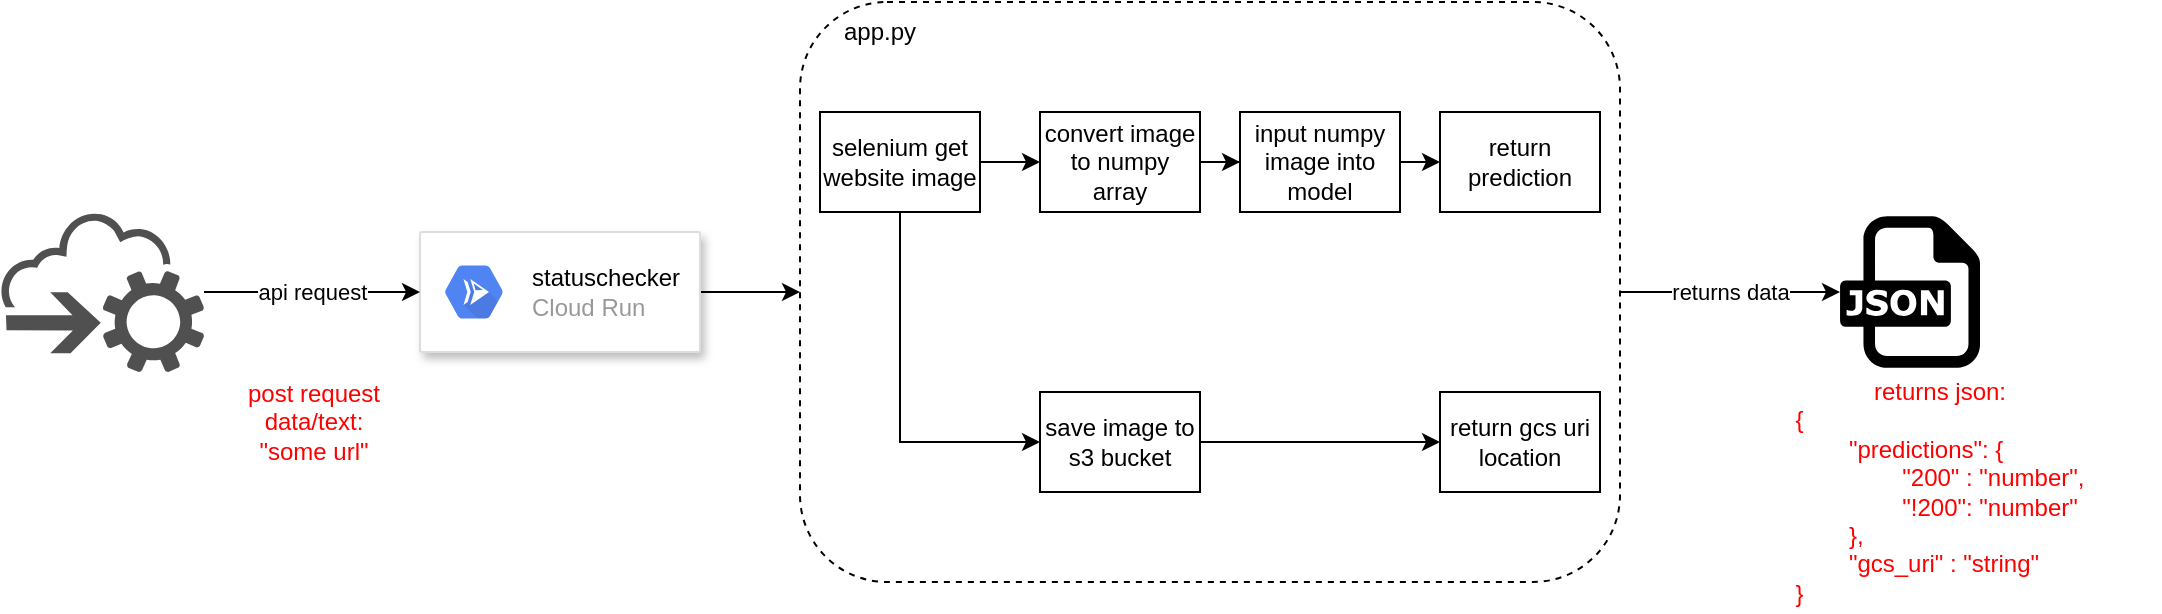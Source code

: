 <mxfile version="14.9.5" type="device"><diagram id="M6tGxV863F6hylT-Q7PK" name="Page-1"><mxGraphModel dx="981" dy="548" grid="1" gridSize="10" guides="1" tooltips="1" connect="1" arrows="1" fold="1" page="1" pageScale="1" pageWidth="827" pageHeight="1169" math="0" shadow="0"><root><mxCell id="0"/><mxCell id="1" parent="0"/><mxCell id="hXbmQqoiYyjDOj2KRzGF-9" style="edgeStyle=orthogonalEdgeStyle;rounded=0;orthogonalLoop=1;jettySize=auto;html=1;entryX=0;entryY=0.5;entryDx=0;entryDy=0;" edge="1" parent="1" source="hXbmQqoiYyjDOj2KRzGF-3" target="hXbmQqoiYyjDOj2KRzGF-8"><mxGeometry relative="1" as="geometry"/></mxCell><mxCell id="hXbmQqoiYyjDOj2KRzGF-3" value="" style="strokeColor=#dddddd;shadow=1;strokeWidth=1;rounded=1;absoluteArcSize=1;arcSize=2;" vertex="1" parent="1"><mxGeometry x="280" y="160" width="140" height="60" as="geometry"/></mxCell><mxCell id="hXbmQqoiYyjDOj2KRzGF-4" value="&lt;font color=&quot;#000000&quot;&gt;statuschecker&lt;/font&gt;&lt;br&gt;Cloud Run" style="dashed=0;connectable=0;html=1;fillColor=#5184F3;strokeColor=none;shape=mxgraph.gcp2.hexIcon;prIcon=cloud_run;part=1;labelPosition=right;verticalLabelPosition=middle;align=left;verticalAlign=middle;spacingLeft=5;fontColor=#999999;fontSize=12;" vertex="1" parent="hXbmQqoiYyjDOj2KRzGF-3"><mxGeometry y="0.5" width="44" height="39" relative="1" as="geometry"><mxPoint x="5" y="-19.5" as="offset"/></mxGeometry></mxCell><mxCell id="hXbmQqoiYyjDOj2KRzGF-6" value="api request" style="edgeStyle=orthogonalEdgeStyle;rounded=0;orthogonalLoop=1;jettySize=auto;html=1;entryX=0;entryY=0.5;entryDx=0;entryDy=0;" edge="1" parent="1" source="hXbmQqoiYyjDOj2KRzGF-5" target="hXbmQqoiYyjDOj2KRzGF-3"><mxGeometry relative="1" as="geometry"/></mxCell><mxCell id="hXbmQqoiYyjDOj2KRzGF-27" value="returns data" style="edgeStyle=orthogonalEdgeStyle;rounded=0;orthogonalLoop=1;jettySize=auto;html=1;" edge="1" parent="1" source="hXbmQqoiYyjDOj2KRzGF-8" target="hXbmQqoiYyjDOj2KRzGF-26"><mxGeometry relative="1" as="geometry"/></mxCell><mxCell id="hXbmQqoiYyjDOj2KRzGF-8" value="" style="rounded=1;whiteSpace=wrap;html=1;dashed=1;" vertex="1" parent="1"><mxGeometry x="470" y="45" width="410" height="290" as="geometry"/></mxCell><mxCell id="hXbmQqoiYyjDOj2KRzGF-5" value="" style="pointerEvents=1;shadow=0;dashed=0;html=1;strokeColor=none;fillColor=#505050;labelPosition=center;verticalLabelPosition=bottom;outlineConnect=0;verticalAlign=top;align=center;shape=mxgraph.office.clouds.cloud_service_request;" vertex="1" parent="1"><mxGeometry x="70" y="150" width="102" height="80" as="geometry"/></mxCell><mxCell id="hXbmQqoiYyjDOj2KRzGF-10" value="app.py" style="text;html=1;strokeColor=none;fillColor=none;align=center;verticalAlign=middle;whiteSpace=wrap;rounded=0;dashed=1;" vertex="1" parent="1"><mxGeometry x="490" y="50" width="40" height="20" as="geometry"/></mxCell><mxCell id="hXbmQqoiYyjDOj2KRzGF-19" style="edgeStyle=orthogonalEdgeStyle;rounded=0;orthogonalLoop=1;jettySize=auto;html=1;exitX=1;exitY=0.5;exitDx=0;exitDy=0;entryX=0;entryY=0.5;entryDx=0;entryDy=0;" edge="1" parent="1" source="hXbmQqoiYyjDOj2KRzGF-11" target="hXbmQqoiYyjDOj2KRzGF-12"><mxGeometry relative="1" as="geometry"/></mxCell><mxCell id="hXbmQqoiYyjDOj2KRzGF-29" style="edgeStyle=orthogonalEdgeStyle;rounded=0;orthogonalLoop=1;jettySize=auto;html=1;entryX=0;entryY=0.5;entryDx=0;entryDy=0;" edge="1" parent="1" source="hXbmQqoiYyjDOj2KRzGF-11" target="hXbmQqoiYyjDOj2KRzGF-15"><mxGeometry relative="1" as="geometry"><Array as="points"><mxPoint x="520" y="265"/></Array></mxGeometry></mxCell><mxCell id="hXbmQqoiYyjDOj2KRzGF-11" value="selenium get website image" style="rounded=0;whiteSpace=wrap;html=1;" vertex="1" parent="1"><mxGeometry x="480" y="100" width="80" height="50" as="geometry"/></mxCell><mxCell id="hXbmQqoiYyjDOj2KRzGF-20" style="edgeStyle=orthogonalEdgeStyle;rounded=0;orthogonalLoop=1;jettySize=auto;html=1;exitX=1;exitY=0.5;exitDx=0;exitDy=0;" edge="1" parent="1" source="hXbmQqoiYyjDOj2KRzGF-12" target="hXbmQqoiYyjDOj2KRzGF-13"><mxGeometry relative="1" as="geometry"/></mxCell><mxCell id="hXbmQqoiYyjDOj2KRzGF-12" value="convert image to numpy array" style="rounded=0;whiteSpace=wrap;html=1;" vertex="1" parent="1"><mxGeometry x="590" y="100" width="80" height="50" as="geometry"/></mxCell><mxCell id="hXbmQqoiYyjDOj2KRzGF-21" style="edgeStyle=orthogonalEdgeStyle;rounded=0;orthogonalLoop=1;jettySize=auto;html=1;exitX=1;exitY=0.5;exitDx=0;exitDy=0;entryX=0;entryY=0.5;entryDx=0;entryDy=0;" edge="1" parent="1" source="hXbmQqoiYyjDOj2KRzGF-13" target="hXbmQqoiYyjDOj2KRzGF-14"><mxGeometry relative="1" as="geometry"/></mxCell><mxCell id="hXbmQqoiYyjDOj2KRzGF-13" value="input numpy image into model" style="rounded=0;whiteSpace=wrap;html=1;" vertex="1" parent="1"><mxGeometry x="690" y="100" width="80" height="50" as="geometry"/></mxCell><mxCell id="hXbmQqoiYyjDOj2KRzGF-14" value="return prediction" style="rounded=0;whiteSpace=wrap;html=1;" vertex="1" parent="1"><mxGeometry x="790" y="100" width="80" height="50" as="geometry"/></mxCell><mxCell id="hXbmQqoiYyjDOj2KRzGF-22" style="edgeStyle=orthogonalEdgeStyle;rounded=0;orthogonalLoop=1;jettySize=auto;html=1;exitX=1;exitY=0.5;exitDx=0;exitDy=0;entryX=0;entryY=0.5;entryDx=0;entryDy=0;" edge="1" parent="1" source="hXbmQqoiYyjDOj2KRzGF-15" target="hXbmQqoiYyjDOj2KRzGF-17"><mxGeometry relative="1" as="geometry"/></mxCell><mxCell id="hXbmQqoiYyjDOj2KRzGF-15" value="save image to s3 bucket" style="rounded=0;whiteSpace=wrap;html=1;" vertex="1" parent="1"><mxGeometry x="590" y="240" width="80" height="50" as="geometry"/></mxCell><mxCell id="hXbmQqoiYyjDOj2KRzGF-17" value="return gcs uri location" style="rounded=0;whiteSpace=wrap;html=1;" vertex="1" parent="1"><mxGeometry x="790" y="240" width="80" height="50" as="geometry"/></mxCell><mxCell id="hXbmQqoiYyjDOj2KRzGF-23" value="&lt;font color=&quot;#ff0000&quot;&gt;post request data/text:&lt;br&gt;&quot;some url&quot;&lt;/font&gt;" style="text;html=1;strokeColor=none;fillColor=none;align=center;verticalAlign=middle;whiteSpace=wrap;rounded=0;" vertex="1" parent="1"><mxGeometry x="172" y="230" width="110" height="50" as="geometry"/></mxCell><mxCell id="hXbmQqoiYyjDOj2KRzGF-26" value="" style="dashed=0;outlineConnect=0;html=1;align=center;labelPosition=center;verticalLabelPosition=bottom;verticalAlign=top;shape=mxgraph.weblogos.json" vertex="1" parent="1"><mxGeometry x="990" y="152.1" width="70" height="75.8" as="geometry"/></mxCell><mxCell id="hXbmQqoiYyjDOj2KRzGF-28" value="&lt;font color=&quot;#ff0000&quot;&gt;returns json:&lt;br&gt;&lt;div style=&quot;text-align: left&quot;&gt;&lt;span&gt;{&lt;/span&gt;&lt;/div&gt;&lt;div style=&quot;text-align: left&quot;&gt;&lt;span style=&quot;white-space: pre&quot;&gt;&#9;&lt;/span&gt;&quot;predictions&quot;: {&lt;br&gt;&lt;/div&gt;&lt;div style=&quot;text-align: left&quot;&gt;&lt;span style=&quot;white-space: pre&quot;&gt;&#9;&lt;span style=&quot;white-space: pre&quot;&gt;&#9;&lt;/span&gt;&quot;&lt;/span&gt;200&quot; : &quot;number&quot;,&lt;/div&gt;&lt;div style=&quot;text-align: left&quot;&gt;&lt;span style=&quot;white-space: pre&quot;&gt;&#9;&lt;/span&gt;&lt;span style=&quot;white-space: pre&quot;&gt;&#9;&lt;/span&gt;&quot;!200&quot;: &quot;number&quot;&lt;br&gt;&lt;/div&gt;&lt;div style=&quot;text-align: left&quot;&gt;&lt;span style=&quot;white-space: pre&quot;&gt;&#9;&lt;/span&gt;},&lt;br&gt;&lt;/div&gt;&lt;div style=&quot;text-align: left&quot;&gt;&lt;span style=&quot;white-space: pre&quot;&gt;&#9;&lt;/span&gt;&quot;gcs_uri&quot; : &quot;string&quot;&lt;br&gt;&lt;/div&gt;&lt;div style=&quot;text-align: left&quot;&gt;&lt;span&gt;}&lt;/span&gt;&lt;/div&gt;&lt;/font&gt;" style="text;html=1;strokeColor=none;fillColor=none;align=center;verticalAlign=middle;whiteSpace=wrap;rounded=0;" vertex="1" parent="1"><mxGeometry x="930" y="230" width="220" height="120" as="geometry"/></mxCell></root></mxGraphModel></diagram></mxfile>